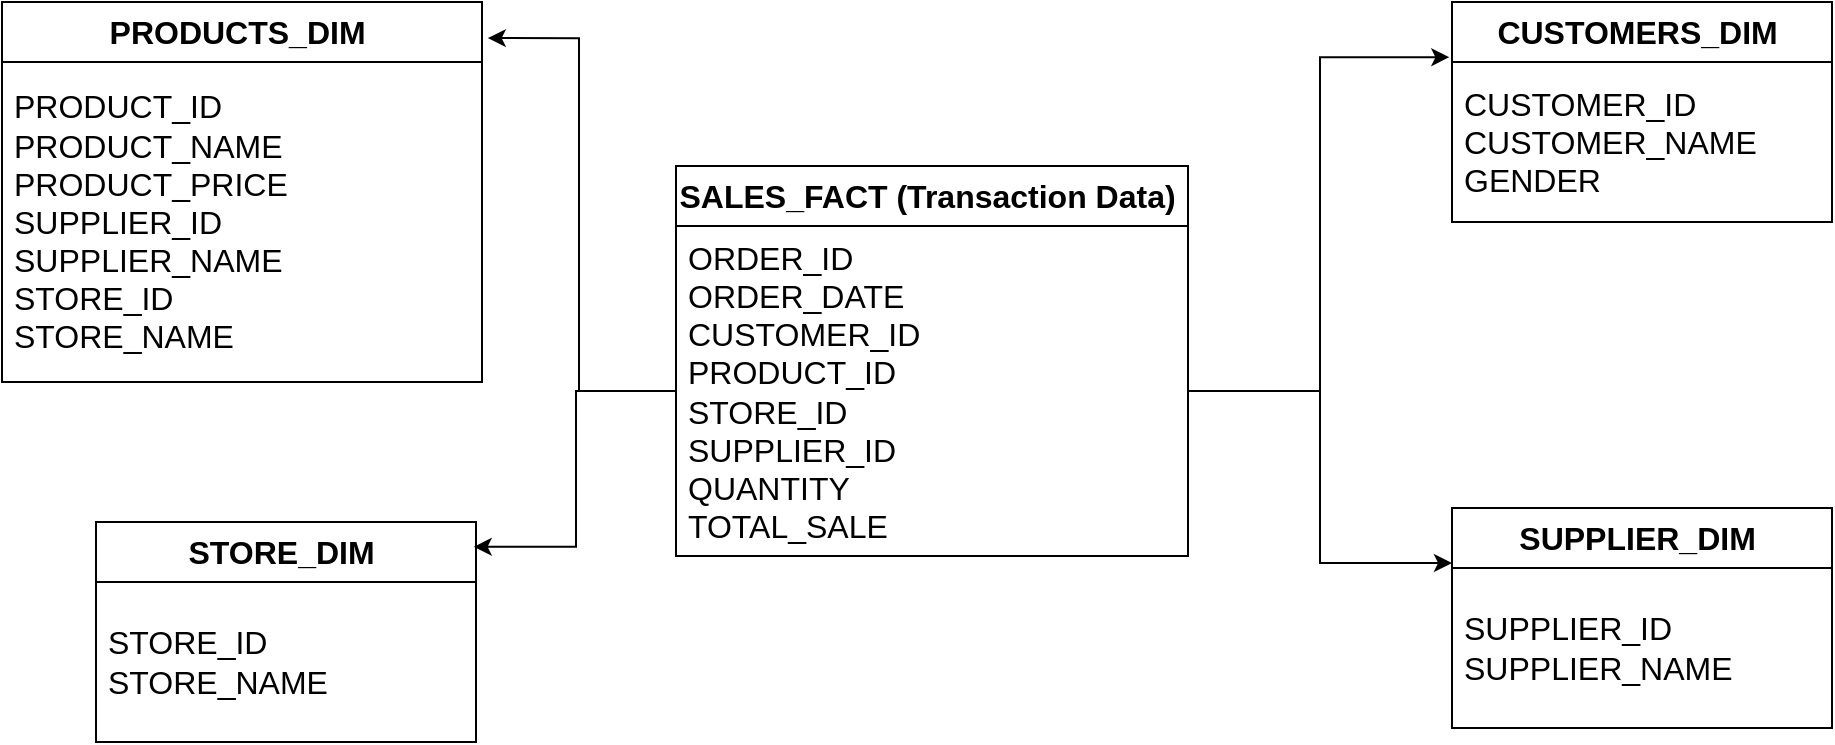 <mxfile version="24.8.3">
  <diagram name="Page-1" id="lOk4NJGjicJodlBkweAv">
    <mxGraphModel dx="1050" dy="522" grid="0" gridSize="10" guides="1" tooltips="1" connect="1" arrows="1" fold="1" page="1" pageScale="1" pageWidth="1100" pageHeight="850" math="0" shadow="0">
      <root>
        <mxCell id="0" />
        <mxCell id="1" parent="0" />
        <mxCell id="vay1ctLB9J4WhF6eqe8U-1" value="&lt;font style=&quot;font-size: 16px;&quot;&gt;&lt;b&gt;SALES_FACT&amp;nbsp;&lt;/b&gt;&lt;/font&gt;&lt;b style=&quot;font-size: 16px; background-color: initial;&quot;&gt;(Transaction Data)&amp;nbsp;&lt;/b&gt;" style="swimlane;fontStyle=0;childLayout=stackLayout;horizontal=1;startSize=30;horizontalStack=0;resizeParent=1;resizeParentMax=0;resizeLast=0;collapsible=1;marginBottom=0;whiteSpace=wrap;html=1;labelBackgroundColor=none;" vertex="1" parent="1">
          <mxGeometry x="397" y="82" width="256" height="195" as="geometry" />
        </mxCell>
        <mxCell id="vay1ctLB9J4WhF6eqe8U-2" value="&lt;span style=&quot;font-size: 16px; background-color: initial;&quot;&gt;ORDER_ID&amp;nbsp;&lt;/span&gt;&lt;br&gt;&lt;span style=&quot;font-size: 16px; background-color: initial;&quot;&gt;ORDER_DATE&lt;/span&gt;&lt;br&gt;&lt;span style=&quot;font-size: 16px; background-color: initial;&quot;&gt;CUSTOMER_ID&amp;nbsp;&lt;/span&gt;&lt;br&gt;&lt;span style=&quot;font-size: 16px; background-color: initial;&quot;&gt;PRODUCT_ID&amp;nbsp;&lt;/span&gt;&lt;br&gt;&lt;span style=&quot;font-size: 16px; background-color: initial;&quot;&gt;STORE_ID&lt;/span&gt;&lt;br&gt;&lt;span style=&quot;font-size: 16px; background-color: initial;&quot;&gt;SUPPLIER_ID&amp;nbsp;&lt;/span&gt;&lt;br&gt;&lt;span style=&quot;font-size: 16px; background-color: initial;&quot;&gt;QUANTITY&amp;nbsp;&lt;/span&gt;&lt;div&gt;&lt;span style=&quot;font-size: 16px; background-color: initial;&quot;&gt;TOTAL_SALE&amp;nbsp;&lt;/span&gt;&lt;/div&gt;" style="text;strokeColor=none;fillColor=none;align=left;verticalAlign=middle;spacingLeft=4;spacingRight=4;overflow=hidden;points=[[0,0.5],[1,0.5]];portConstraint=eastwest;rotatable=0;whiteSpace=wrap;html=1;labelBackgroundColor=none;" vertex="1" parent="vay1ctLB9J4WhF6eqe8U-1">
          <mxGeometry y="30" width="256" height="165" as="geometry" />
        </mxCell>
        <mxCell id="vay1ctLB9J4WhF6eqe8U-5" value="&lt;b&gt;&lt;font style=&quot;font-size: 16px;&quot;&gt;CUSTOMERS_DIM&amp;nbsp;&lt;/font&gt;&lt;/b&gt;" style="swimlane;fontStyle=0;childLayout=stackLayout;horizontal=1;startSize=30;horizontalStack=0;resizeParent=1;resizeParentMax=0;resizeLast=0;collapsible=1;marginBottom=0;whiteSpace=wrap;html=1;labelBackgroundColor=none;" vertex="1" parent="1">
          <mxGeometry x="785" width="190" height="110" as="geometry" />
        </mxCell>
        <mxCell id="vay1ctLB9J4WhF6eqe8U-6" value="&lt;div style=&quot;font-size: 16px;&quot;&gt;&lt;font style=&quot;font-size: 16px;&quot;&gt;CUSTOMER_ID&lt;/font&gt;&lt;/div&gt;&lt;div style=&quot;font-size: 16px;&quot;&gt;&lt;font style=&quot;background-color: initial;&quot;&gt;CUSTOMER_NAME &lt;/font&gt;&lt;span style=&quot;background-color: initial;&quot;&gt;GENDER&lt;/span&gt;&lt;/div&gt;" style="text;strokeColor=none;fillColor=none;align=left;verticalAlign=middle;spacingLeft=4;spacingRight=4;overflow=hidden;points=[[0,0.5],[1,0.5]];portConstraint=eastwest;rotatable=0;whiteSpace=wrap;html=1;labelBackgroundColor=none;" vertex="1" parent="vay1ctLB9J4WhF6eqe8U-5">
          <mxGeometry y="30" width="190" height="80" as="geometry" />
        </mxCell>
        <mxCell id="vay1ctLB9J4WhF6eqe8U-9" value="&lt;b&gt;&lt;font style=&quot;font-size: 16px;&quot;&gt;PRODUCTS_DIM&amp;nbsp;&lt;/font&gt;&lt;/b&gt;" style="swimlane;fontStyle=0;childLayout=stackLayout;horizontal=1;startSize=30;horizontalStack=0;resizeParent=1;resizeParentMax=0;resizeLast=0;collapsible=1;marginBottom=0;whiteSpace=wrap;html=1;labelBackgroundColor=none;" vertex="1" parent="1">
          <mxGeometry x="60" width="240" height="190" as="geometry" />
        </mxCell>
        <mxCell id="vay1ctLB9J4WhF6eqe8U-10" value="&lt;div style=&quot;font-size: 16px;&quot;&gt;&lt;font style=&quot;font-size: 16px;&quot;&gt;PRODUCT_ID&amp;nbsp;&lt;/font&gt;&lt;/div&gt;&lt;div style=&quot;font-size: 16px;&quot;&gt;&lt;font style=&quot;font-size: 16px;&quot;&gt;PRODUCT_NAME&lt;/font&gt;&lt;/div&gt;&lt;div style=&quot;font-size: 16px;&quot;&gt;&lt;font style=&quot;font-size: 16px;&quot;&gt;PRODUCT_PRICE&lt;/font&gt;&lt;/div&gt;&lt;div style=&quot;font-size: 16px;&quot;&gt;&lt;font style=&quot;font-size: 16px;&quot;&gt;SUPPLIER_ID&amp;nbsp;&lt;/font&gt;&lt;/div&gt;&lt;div style=&quot;font-size: 16px;&quot;&gt;&lt;font style=&quot;font-size: 16px;&quot;&gt;SUPPLIER_NAME&lt;/font&gt;&lt;/div&gt;&lt;div style=&quot;font-size: 16px;&quot;&gt;&lt;font style=&quot;font-size: 16px;&quot;&gt;STORE_ID&amp;nbsp;&lt;/font&gt;&lt;/div&gt;&lt;div style=&quot;font-size: 16px;&quot;&gt;&lt;span style=&quot;background-color: initial;&quot;&gt;STORE_NAME&lt;/span&gt;&lt;/div&gt;" style="text;strokeColor=none;fillColor=none;align=left;verticalAlign=middle;spacingLeft=4;spacingRight=4;overflow=hidden;points=[[0,0.5],[1,0.5]];portConstraint=eastwest;rotatable=0;whiteSpace=wrap;html=1;labelBackgroundColor=none;" vertex="1" parent="vay1ctLB9J4WhF6eqe8U-9">
          <mxGeometry y="30" width="240" height="160" as="geometry" />
        </mxCell>
        <mxCell id="vay1ctLB9J4WhF6eqe8U-13" value="&lt;span style=&quot;font-size: 16px;&quot;&gt;&lt;b&gt;SUPPLIER_DIM&amp;nbsp;&lt;/b&gt;&lt;/span&gt;" style="swimlane;fontStyle=0;childLayout=stackLayout;horizontal=1;startSize=30;horizontalStack=0;resizeParent=1;resizeParentMax=0;resizeLast=0;collapsible=1;marginBottom=0;whiteSpace=wrap;html=1;labelBackgroundColor=none;" vertex="1" parent="1">
          <mxGeometry x="785" y="253" width="190" height="110" as="geometry" />
        </mxCell>
        <mxCell id="vay1ctLB9J4WhF6eqe8U-14" value="&lt;div style=&quot;font-size: 16px;&quot;&gt;&lt;div&gt;SUPPLIER_ID&lt;/div&gt;&lt;div&gt;&lt;span style=&quot;background-color: initial;&quot;&gt;SUPPLIER_NAME&lt;/span&gt;&lt;/div&gt;&lt;/div&gt;" style="text;strokeColor=none;fillColor=none;align=left;verticalAlign=middle;spacingLeft=4;spacingRight=4;overflow=hidden;points=[[0,0.5],[1,0.5]];portConstraint=eastwest;rotatable=0;whiteSpace=wrap;html=1;labelBackgroundColor=none;" vertex="1" parent="vay1ctLB9J4WhF6eqe8U-13">
          <mxGeometry y="30" width="190" height="80" as="geometry" />
        </mxCell>
        <mxCell id="vay1ctLB9J4WhF6eqe8U-15" value="&lt;span style=&quot;font-size: 16px;&quot;&gt;&lt;b&gt;STORE_DIM&amp;nbsp;&lt;/b&gt;&lt;/span&gt;" style="swimlane;fontStyle=0;childLayout=stackLayout;horizontal=1;startSize=30;horizontalStack=0;resizeParent=1;resizeParentMax=0;resizeLast=0;collapsible=1;marginBottom=0;whiteSpace=wrap;html=1;labelBackgroundColor=none;" vertex="1" parent="1">
          <mxGeometry x="107" y="260" width="190" height="110" as="geometry" />
        </mxCell>
        <mxCell id="vay1ctLB9J4WhF6eqe8U-16" value="&lt;div style=&quot;font-size: 16px;&quot;&gt;&lt;div&gt;STORE_ID&lt;/div&gt;&lt;div&gt;&lt;span style=&quot;background-color: initial;&quot;&gt;STORE_NAME&lt;/span&gt;&lt;/div&gt;&lt;/div&gt;" style="text;strokeColor=none;fillColor=none;align=left;verticalAlign=middle;spacingLeft=4;spacingRight=4;overflow=hidden;points=[[0,0.5],[1,0.5]];portConstraint=eastwest;rotatable=0;whiteSpace=wrap;html=1;labelBackgroundColor=none;" vertex="1" parent="vay1ctLB9J4WhF6eqe8U-15">
          <mxGeometry y="30" width="190" height="80" as="geometry" />
        </mxCell>
        <mxCell id="vay1ctLB9J4WhF6eqe8U-19" style="edgeStyle=orthogonalEdgeStyle;rounded=0;orthogonalLoop=1;jettySize=auto;html=1;exitX=0;exitY=0.5;exitDx=0;exitDy=0;entryX=0.994;entryY=0.113;entryDx=0;entryDy=0;entryPerimeter=0;labelBackgroundColor=none;fontColor=default;" edge="1" parent="1" source="vay1ctLB9J4WhF6eqe8U-2" target="vay1ctLB9J4WhF6eqe8U-15">
          <mxGeometry relative="1" as="geometry" />
        </mxCell>
        <mxCell id="vay1ctLB9J4WhF6eqe8U-20" style="edgeStyle=orthogonalEdgeStyle;rounded=0;orthogonalLoop=1;jettySize=auto;html=1;exitX=0;exitY=0.5;exitDx=0;exitDy=0;entryX=1.012;entryY=0.095;entryDx=0;entryDy=0;entryPerimeter=0;labelBackgroundColor=none;fontColor=default;" edge="1" parent="1" source="vay1ctLB9J4WhF6eqe8U-2" target="vay1ctLB9J4WhF6eqe8U-9">
          <mxGeometry relative="1" as="geometry" />
        </mxCell>
        <mxCell id="vay1ctLB9J4WhF6eqe8U-21" style="edgeStyle=orthogonalEdgeStyle;rounded=0;orthogonalLoop=1;jettySize=auto;html=1;exitX=1;exitY=0.5;exitDx=0;exitDy=0;entryX=0;entryY=0.25;entryDx=0;entryDy=0;labelBackgroundColor=none;fontColor=default;" edge="1" parent="1" source="vay1ctLB9J4WhF6eqe8U-2" target="vay1ctLB9J4WhF6eqe8U-13">
          <mxGeometry relative="1" as="geometry" />
        </mxCell>
        <mxCell id="vay1ctLB9J4WhF6eqe8U-22" style="edgeStyle=orthogonalEdgeStyle;rounded=0;orthogonalLoop=1;jettySize=auto;html=1;exitX=1;exitY=0.5;exitDx=0;exitDy=0;entryX=-0.007;entryY=-0.03;entryDx=0;entryDy=0;entryPerimeter=0;labelBackgroundColor=none;fontColor=default;" edge="1" parent="1" source="vay1ctLB9J4WhF6eqe8U-2" target="vay1ctLB9J4WhF6eqe8U-6">
          <mxGeometry relative="1" as="geometry" />
        </mxCell>
      </root>
    </mxGraphModel>
  </diagram>
</mxfile>
